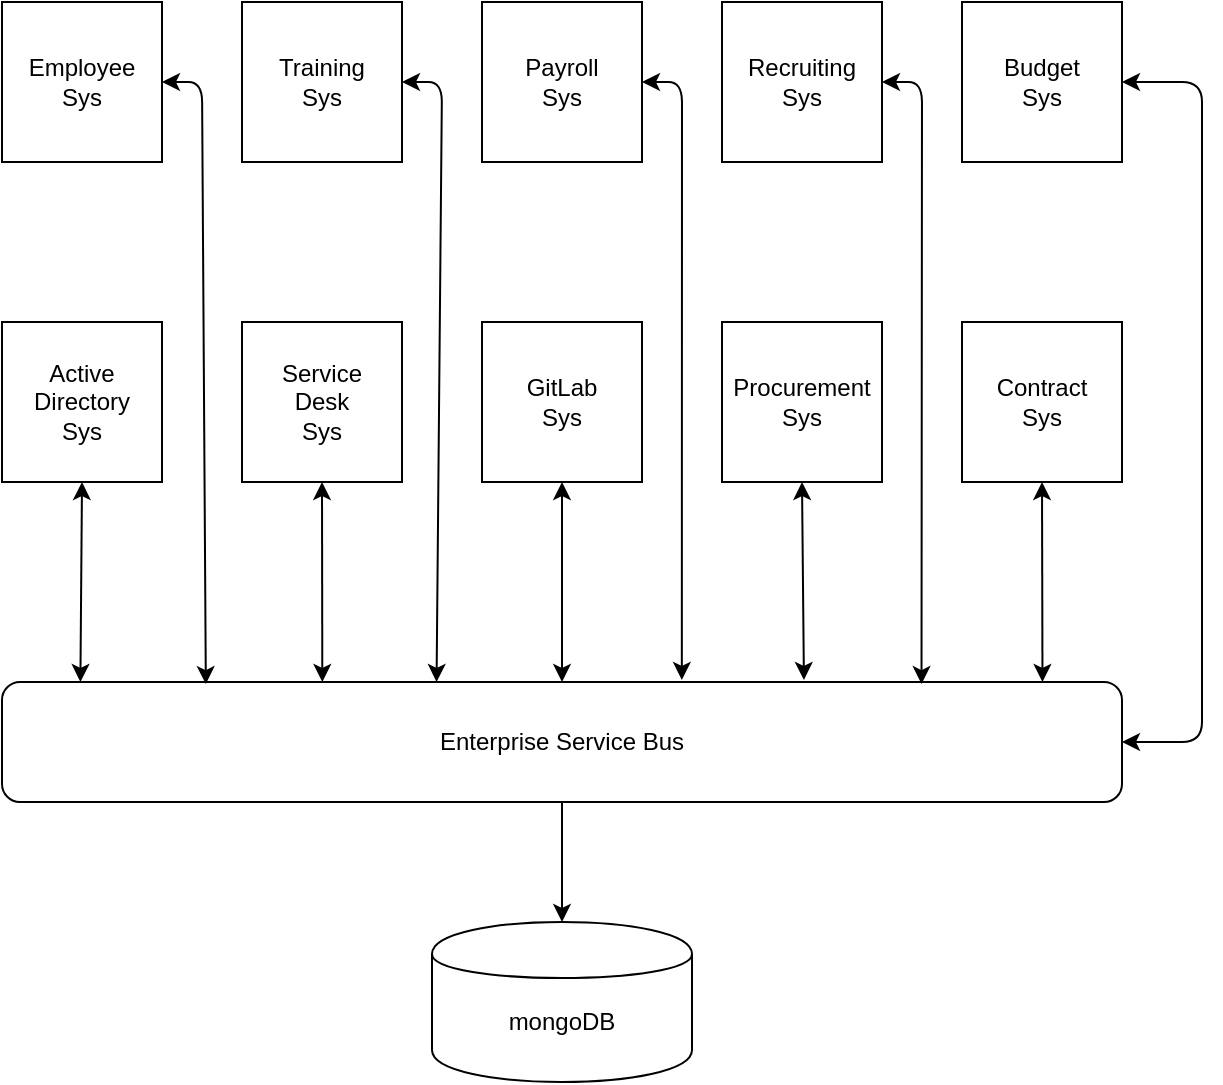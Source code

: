 <mxfile version="13.2.4" type="device"><diagram id="LeChTA47n8kS9ujuY9Ej" name="Page-1"><mxGraphModel dx="743" dy="783" grid="1" gridSize="10" guides="1" tooltips="1" connect="1" arrows="1" fold="1" page="1" pageScale="1" pageWidth="850" pageHeight="1100" math="0" shadow="0"><root><mxCell id="0"/><mxCell id="1" parent="0"/><mxCell id="Kfz2yB_3_nCngS-_Hf4z-1" value="" style="shape=cylinder;whiteSpace=wrap;html=1;boundedLbl=1;backgroundOutline=1;" vertex="1" parent="1"><mxGeometry x="255" y="660" width="130" height="80" as="geometry"/></mxCell><mxCell id="Kfz2yB_3_nCngS-_Hf4z-2" value="mongoDB" style="text;html=1;strokeColor=none;fillColor=none;align=center;verticalAlign=middle;whiteSpace=wrap;rounded=0;" vertex="1" parent="1"><mxGeometry x="300" y="700" width="40" height="20" as="geometry"/></mxCell><mxCell id="Kfz2yB_3_nCngS-_Hf4z-3" value="" style="rounded=1;whiteSpace=wrap;html=1;" vertex="1" parent="1"><mxGeometry x="40" y="540" width="560" height="60" as="geometry"/></mxCell><mxCell id="Kfz2yB_3_nCngS-_Hf4z-4" value="Enterprise Service Bus" style="text;html=1;strokeColor=none;fillColor=none;align=center;verticalAlign=middle;whiteSpace=wrap;rounded=0;" vertex="1" parent="1"><mxGeometry x="205" y="560" width="230" height="20" as="geometry"/></mxCell><mxCell id="Kfz2yB_3_nCngS-_Hf4z-5" value="" style="endArrow=classic;html=1;exitX=0.5;exitY=1;exitDx=0;exitDy=0;entryX=0.5;entryY=0;entryDx=0;entryDy=0;" edge="1" parent="1" source="Kfz2yB_3_nCngS-_Hf4z-3" target="Kfz2yB_3_nCngS-_Hf4z-1"><mxGeometry width="50" height="50" relative="1" as="geometry"><mxPoint x="210" y="670" as="sourcePoint"/><mxPoint x="260" y="620" as="targetPoint"/></mxGeometry></mxCell><mxCell id="Kfz2yB_3_nCngS-_Hf4z-6" value="" style="whiteSpace=wrap;html=1;aspect=fixed;" vertex="1" parent="1"><mxGeometry x="40" y="200" width="80" height="80" as="geometry"/></mxCell><mxCell id="Kfz2yB_3_nCngS-_Hf4z-7" value="" style="whiteSpace=wrap;html=1;aspect=fixed;" vertex="1" parent="1"><mxGeometry x="40" y="360" width="80" height="80" as="geometry"/></mxCell><mxCell id="Kfz2yB_3_nCngS-_Hf4z-8" value="" style="whiteSpace=wrap;html=1;aspect=fixed;" vertex="1" parent="1"><mxGeometry x="160" y="200" width="80" height="80" as="geometry"/></mxCell><mxCell id="Kfz2yB_3_nCngS-_Hf4z-9" value="" style="whiteSpace=wrap;html=1;aspect=fixed;" vertex="1" parent="1"><mxGeometry x="160" y="360" width="80" height="80" as="geometry"/></mxCell><mxCell id="Kfz2yB_3_nCngS-_Hf4z-10" value="" style="whiteSpace=wrap;html=1;aspect=fixed;" vertex="1" parent="1"><mxGeometry x="280" y="200" width="80" height="80" as="geometry"/></mxCell><mxCell id="Kfz2yB_3_nCngS-_Hf4z-11" value="" style="whiteSpace=wrap;html=1;aspect=fixed;" vertex="1" parent="1"><mxGeometry x="280" y="360" width="80" height="80" as="geometry"/></mxCell><mxCell id="Kfz2yB_3_nCngS-_Hf4z-12" value="" style="whiteSpace=wrap;html=1;aspect=fixed;" vertex="1" parent="1"><mxGeometry x="400" y="200" width="80" height="80" as="geometry"/></mxCell><mxCell id="Kfz2yB_3_nCngS-_Hf4z-13" value="" style="whiteSpace=wrap;html=1;aspect=fixed;" vertex="1" parent="1"><mxGeometry x="400" y="360" width="80" height="80" as="geometry"/></mxCell><mxCell id="Kfz2yB_3_nCngS-_Hf4z-14" value="" style="whiteSpace=wrap;html=1;aspect=fixed;" vertex="1" parent="1"><mxGeometry x="520" y="200" width="80" height="80" as="geometry"/></mxCell><mxCell id="Kfz2yB_3_nCngS-_Hf4z-15" value="" style="whiteSpace=wrap;html=1;aspect=fixed;" vertex="1" parent="1"><mxGeometry x="520" y="360" width="80" height="80" as="geometry"/></mxCell><mxCell id="Kfz2yB_3_nCngS-_Hf4z-16" value="" style="endArrow=classic;startArrow=classic;html=1;entryX=0.5;entryY=1;entryDx=0;entryDy=0;exitX=0.07;exitY=0;exitDx=0;exitDy=0;exitPerimeter=0;" edge="1" parent="1" source="Kfz2yB_3_nCngS-_Hf4z-3" target="Kfz2yB_3_nCngS-_Hf4z-7"><mxGeometry width="50" height="50" relative="1" as="geometry"><mxPoint x="50" y="510" as="sourcePoint"/><mxPoint x="100" y="460" as="targetPoint"/></mxGeometry></mxCell><mxCell id="Kfz2yB_3_nCngS-_Hf4z-17" value="" style="endArrow=classic;startArrow=classic;html=1;entryX=1;entryY=0.5;entryDx=0;entryDy=0;exitX=0.182;exitY=0.017;exitDx=0;exitDy=0;exitPerimeter=0;" edge="1" parent="1" source="Kfz2yB_3_nCngS-_Hf4z-3" target="Kfz2yB_3_nCngS-_Hf4z-6"><mxGeometry width="50" height="50" relative="1" as="geometry"><mxPoint x="120" y="350" as="sourcePoint"/><mxPoint x="170" y="300" as="targetPoint"/><Array as="points"><mxPoint x="140" y="240"/></Array></mxGeometry></mxCell><mxCell id="Kfz2yB_3_nCngS-_Hf4z-18" value="" style="endArrow=classic;startArrow=classic;html=1;entryX=1;entryY=0.5;entryDx=0;entryDy=0;exitX=0.388;exitY=0;exitDx=0;exitDy=0;exitPerimeter=0;" edge="1" parent="1" source="Kfz2yB_3_nCngS-_Hf4z-3" target="Kfz2yB_3_nCngS-_Hf4z-8"><mxGeometry width="50" height="50" relative="1" as="geometry"><mxPoint x="240" y="270" as="sourcePoint"/><mxPoint x="290" y="220" as="targetPoint"/><Array as="points"><mxPoint x="260" y="240"/></Array></mxGeometry></mxCell><mxCell id="Kfz2yB_3_nCngS-_Hf4z-19" value="" style="endArrow=classic;startArrow=classic;html=1;entryX=1;entryY=0.5;entryDx=0;entryDy=0;exitX=0.607;exitY=-0.017;exitDx=0;exitDy=0;exitPerimeter=0;" edge="1" parent="1" source="Kfz2yB_3_nCngS-_Hf4z-3" target="Kfz2yB_3_nCngS-_Hf4z-10"><mxGeometry width="50" height="50" relative="1" as="geometry"><mxPoint x="360" y="270" as="sourcePoint"/><mxPoint x="410" y="220" as="targetPoint"/><Array as="points"><mxPoint x="380" y="240"/></Array></mxGeometry></mxCell><mxCell id="Kfz2yB_3_nCngS-_Hf4z-20" value="" style="endArrow=classic;startArrow=classic;html=1;exitX=0.821;exitY=0.017;exitDx=0;exitDy=0;exitPerimeter=0;entryX=1;entryY=0.5;entryDx=0;entryDy=0;" edge="1" parent="1" source="Kfz2yB_3_nCngS-_Hf4z-3" target="Kfz2yB_3_nCngS-_Hf4z-12"><mxGeometry width="50" height="50" relative="1" as="geometry"><mxPoint x="480" y="270" as="sourcePoint"/><mxPoint x="530" y="220" as="targetPoint"/><Array as="points"><mxPoint x="500" y="240"/></Array></mxGeometry></mxCell><mxCell id="Kfz2yB_3_nCngS-_Hf4z-21" value="" style="endArrow=classic;startArrow=classic;html=1;exitX=1;exitY=0.5;exitDx=0;exitDy=0;entryX=1;entryY=0.5;entryDx=0;entryDy=0;" edge="1" parent="1" source="Kfz2yB_3_nCngS-_Hf4z-3" target="Kfz2yB_3_nCngS-_Hf4z-14"><mxGeometry width="50" height="50" relative="1" as="geometry"><mxPoint x="600" y="280" as="sourcePoint"/><mxPoint x="650" y="230" as="targetPoint"/><Array as="points"><mxPoint x="640" y="570"/><mxPoint x="640" y="240"/></Array></mxGeometry></mxCell><mxCell id="Kfz2yB_3_nCngS-_Hf4z-22" value="" style="endArrow=classic;startArrow=classic;html=1;entryX=0.5;entryY=1;entryDx=0;entryDy=0;exitX=0.286;exitY=0;exitDx=0;exitDy=0;exitPerimeter=0;" edge="1" parent="1" source="Kfz2yB_3_nCngS-_Hf4z-3" target="Kfz2yB_3_nCngS-_Hf4z-9"><mxGeometry width="50" height="50" relative="1" as="geometry"><mxPoint x="180" y="510" as="sourcePoint"/><mxPoint x="230" y="460" as="targetPoint"/></mxGeometry></mxCell><mxCell id="Kfz2yB_3_nCngS-_Hf4z-23" value="" style="endArrow=classic;startArrow=classic;html=1;entryX=0.5;entryY=1;entryDx=0;entryDy=0;exitX=0.5;exitY=0;exitDx=0;exitDy=0;" edge="1" parent="1" source="Kfz2yB_3_nCngS-_Hf4z-3" target="Kfz2yB_3_nCngS-_Hf4z-11"><mxGeometry width="50" height="50" relative="1" as="geometry"><mxPoint x="300" y="510" as="sourcePoint"/><mxPoint x="350" y="460" as="targetPoint"/></mxGeometry></mxCell><mxCell id="Kfz2yB_3_nCngS-_Hf4z-24" value="" style="endArrow=classic;startArrow=classic;html=1;entryX=0.5;entryY=1;entryDx=0;entryDy=0;exitX=0.716;exitY=-0.017;exitDx=0;exitDy=0;exitPerimeter=0;" edge="1" parent="1" source="Kfz2yB_3_nCngS-_Hf4z-3" target="Kfz2yB_3_nCngS-_Hf4z-13"><mxGeometry width="50" height="50" relative="1" as="geometry"><mxPoint x="440" y="530" as="sourcePoint"/><mxPoint x="480" y="460" as="targetPoint"/></mxGeometry></mxCell><mxCell id="Kfz2yB_3_nCngS-_Hf4z-25" value="" style="endArrow=classic;startArrow=classic;html=1;entryX=0.5;entryY=1;entryDx=0;entryDy=0;exitX=0.929;exitY=0;exitDx=0;exitDy=0;exitPerimeter=0;" edge="1" parent="1" source="Kfz2yB_3_nCngS-_Hf4z-3" target="Kfz2yB_3_nCngS-_Hf4z-15"><mxGeometry width="50" height="50" relative="1" as="geometry"><mxPoint x="560" y="530" as="sourcePoint"/><mxPoint x="600" y="460" as="targetPoint"/></mxGeometry></mxCell><mxCell id="Kfz2yB_3_nCngS-_Hf4z-26" value="Employee Sys" style="text;html=1;strokeColor=none;fillColor=none;align=center;verticalAlign=middle;whiteSpace=wrap;rounded=0;" vertex="1" parent="1"><mxGeometry x="60" y="230" width="40" height="20" as="geometry"/></mxCell><mxCell id="Kfz2yB_3_nCngS-_Hf4z-27" value="Training Sys" style="text;html=1;strokeColor=none;fillColor=none;align=center;verticalAlign=middle;whiteSpace=wrap;rounded=0;" vertex="1" parent="1"><mxGeometry x="180" y="230" width="40" height="20" as="geometry"/></mxCell><mxCell id="Kfz2yB_3_nCngS-_Hf4z-28" value="Payroll Sys" style="text;html=1;strokeColor=none;fillColor=none;align=center;verticalAlign=middle;whiteSpace=wrap;rounded=0;" vertex="1" parent="1"><mxGeometry x="300" y="230" width="40" height="20" as="geometry"/></mxCell><mxCell id="Kfz2yB_3_nCngS-_Hf4z-29" value="Recruiting Sys" style="text;html=1;strokeColor=none;fillColor=none;align=center;verticalAlign=middle;whiteSpace=wrap;rounded=0;" vertex="1" parent="1"><mxGeometry x="420" y="230" width="40" height="20" as="geometry"/></mxCell><mxCell id="Kfz2yB_3_nCngS-_Hf4z-30" value="Budget Sys" style="text;html=1;strokeColor=none;fillColor=none;align=center;verticalAlign=middle;whiteSpace=wrap;rounded=0;" vertex="1" parent="1"><mxGeometry x="540" y="230" width="40" height="20" as="geometry"/></mxCell><mxCell id="Kfz2yB_3_nCngS-_Hf4z-31" value="Active Directory Sys" style="text;html=1;strokeColor=none;fillColor=none;align=center;verticalAlign=middle;whiteSpace=wrap;rounded=0;" vertex="1" parent="1"><mxGeometry x="60" y="390" width="40" height="20" as="geometry"/></mxCell><mxCell id="Kfz2yB_3_nCngS-_Hf4z-32" value="Service Desk Sys" style="text;html=1;strokeColor=none;fillColor=none;align=center;verticalAlign=middle;whiteSpace=wrap;rounded=0;" vertex="1" parent="1"><mxGeometry x="180" y="390" width="40" height="20" as="geometry"/></mxCell><mxCell id="Kfz2yB_3_nCngS-_Hf4z-33" value="GitLab Sys" style="text;html=1;strokeColor=none;fillColor=none;align=center;verticalAlign=middle;whiteSpace=wrap;rounded=0;" vertex="1" parent="1"><mxGeometry x="300" y="390" width="40" height="20" as="geometry"/></mxCell><mxCell id="Kfz2yB_3_nCngS-_Hf4z-34" value="Procurement Sys" style="text;html=1;strokeColor=none;fillColor=none;align=center;verticalAlign=middle;whiteSpace=wrap;rounded=0;" vertex="1" parent="1"><mxGeometry x="420" y="390" width="40" height="20" as="geometry"/></mxCell><mxCell id="Kfz2yB_3_nCngS-_Hf4z-35" value="Contract Sys" style="text;html=1;strokeColor=none;fillColor=none;align=center;verticalAlign=middle;whiteSpace=wrap;rounded=0;" vertex="1" parent="1"><mxGeometry x="540" y="390" width="40" height="20" as="geometry"/></mxCell></root></mxGraphModel></diagram></mxfile>